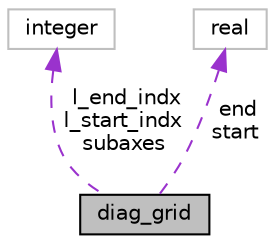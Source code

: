 digraph "diag_grid"
{
 // INTERACTIVE_SVG=YES
 // LATEX_PDF_SIZE
  edge [fontname="Helvetica",fontsize="10",labelfontname="Helvetica",labelfontsize="10"];
  node [fontname="Helvetica",fontsize="10",shape=record];
  Node1 [label="diag_grid",height=0.2,width=0.4,color="black", fillcolor="grey75", style="filled", fontcolor="black",tooltip="Contains the coordinates of the local domain to output."];
  Node2 -> Node1 [dir="back",color="darkorchid3",fontsize="10",style="dashed",label=" l_end_indx\nl_start_indx\nsubaxes" ,fontname="Helvetica"];
  Node2 [label="integer",height=0.2,width=0.4,color="grey75", fillcolor="white", style="filled",tooltip=" "];
  Node3 -> Node1 [dir="back",color="darkorchid3",fontsize="10",style="dashed",label=" end\nstart" ,fontname="Helvetica"];
  Node3 [label="real",height=0.2,width=0.4,color="grey75", fillcolor="white", style="filled",tooltip=" "];
}
